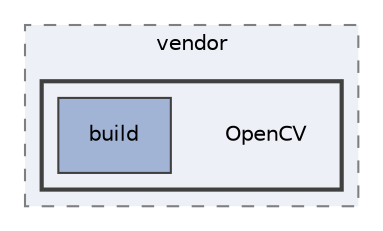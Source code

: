 digraph "P4ALL_OCR-TABLES/vendor/OpenCV"
{
 // LATEX_PDF_SIZE
  edge [fontname="Helvetica",fontsize="10",labelfontname="Helvetica",labelfontsize="10"];
  node [fontname="Helvetica",fontsize="10",shape=record];
  compound=true
  subgraph clusterdir_0e0614d058897752c3f3b15942e52522 {
    graph [ bgcolor="#edf0f7", pencolor="grey50", style="filled,dashed,", label="vendor", fontname="Helvetica", fontsize="10", URL="dir_0e0614d058897752c3f3b15942e52522.html"]
  subgraph clusterdir_aaba979765c6a564283ece43a1ff06ce {
    graph [ bgcolor="#edf0f7", pencolor="grey25", style="filled,bold,", label="", fontname="Helvetica", fontsize="10", URL="dir_aaba979765c6a564283ece43a1ff06ce.html"]
    dir_aaba979765c6a564283ece43a1ff06ce [shape=plaintext, label="OpenCV"];
  dir_85e460193e58f77f173edd3c8b79634a [shape=box, label="build", style="filled,", fillcolor="#a2b4d6", color="grey25", URL="dir_85e460193e58f77f173edd3c8b79634a.html"];
  }
  }
}
